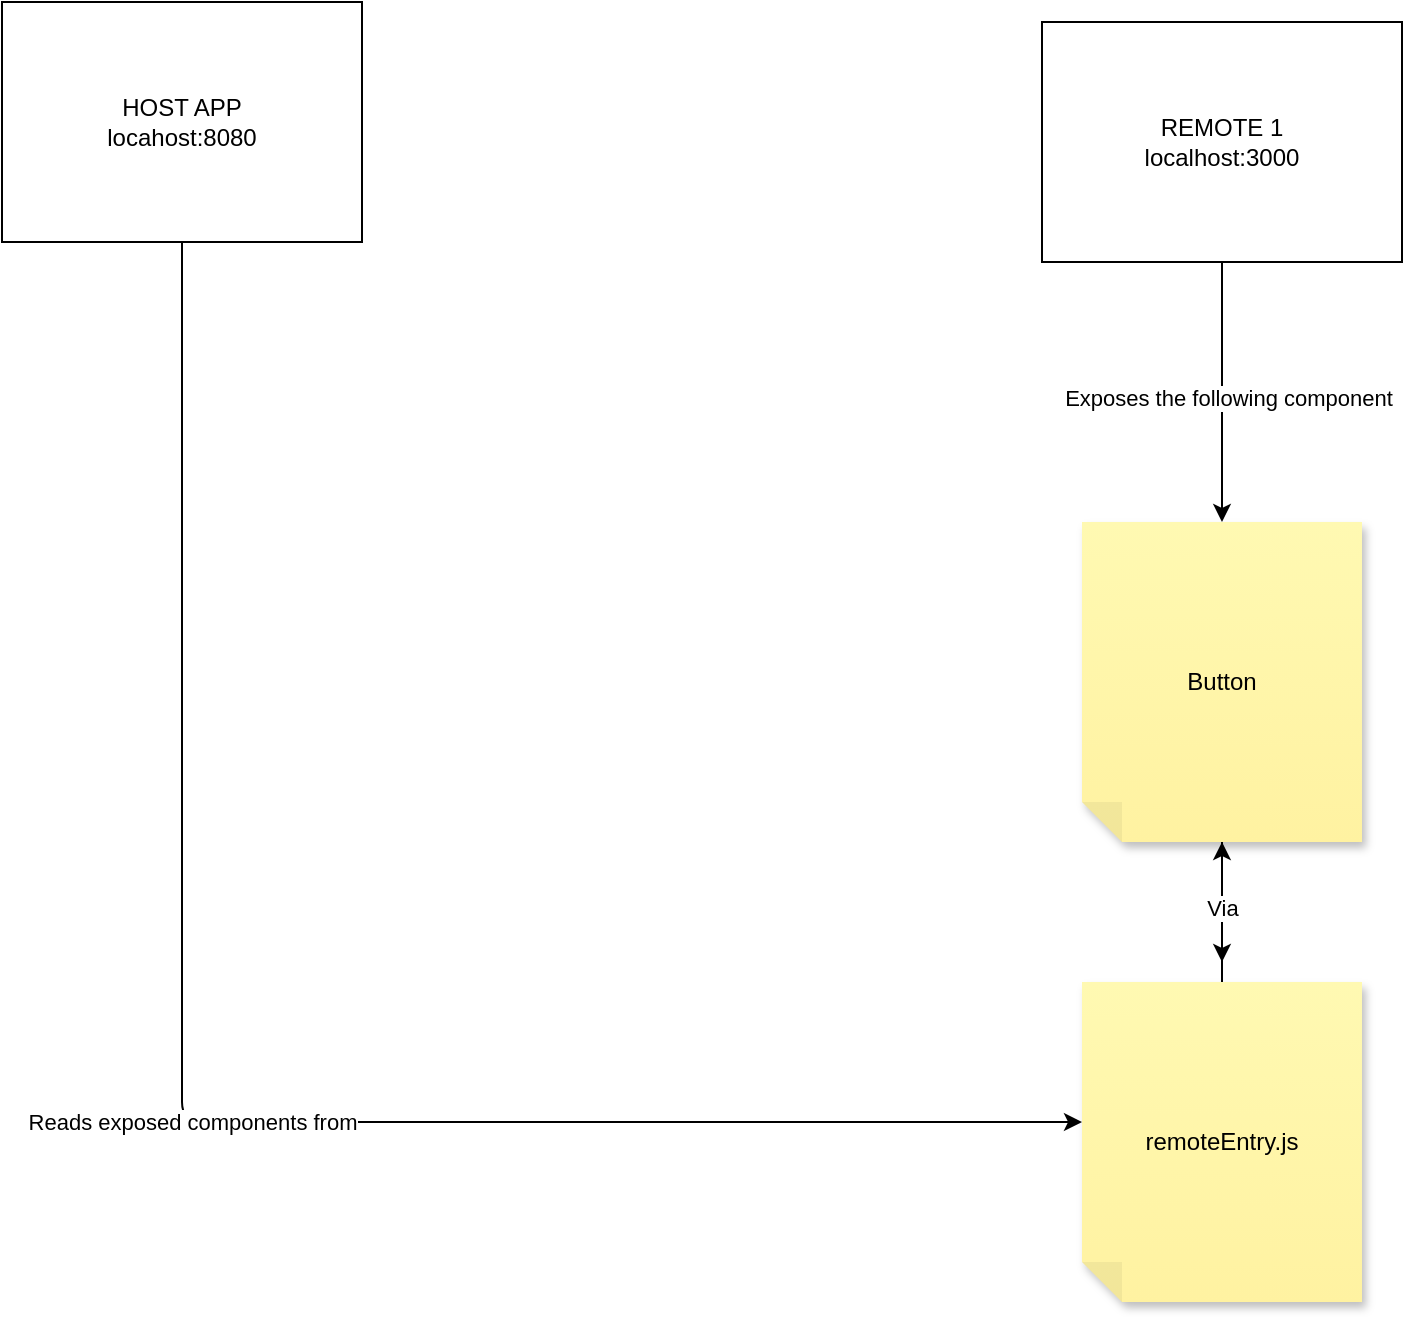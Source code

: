 <mxfile>
    <diagram id="RcZoiuO4RbPnpOyqhmcZ" name="Page-1">
        <mxGraphModel dx="954" dy="873" grid="1" gridSize="10" guides="1" tooltips="1" connect="1" arrows="1" fold="1" page="1" pageScale="1" pageWidth="850" pageHeight="1100" math="0" shadow="0">
            <root>
                <mxCell id="0"/>
                <mxCell id="1" parent="0"/>
                <mxCell id="9" value="Reads exposed components from" style="edgeStyle=none;html=1;entryX=0;entryY=0;entryDx=140;entryDy=90;entryPerimeter=0;" edge="1" parent="1" target="11">
                    <mxGeometry relative="1" as="geometry">
                        <mxPoint x="130" y="150" as="sourcePoint"/>
                        <mxPoint x="140" y="640" as="targetPoint"/>
                        <Array as="points">
                            <mxPoint x="130" y="590"/>
                        </Array>
                    </mxGeometry>
                </mxCell>
                <mxCell id="4" value="HOST APP&lt;br&gt;locahost:8080" style="whiteSpace=wrap;html=1;" vertex="1" parent="1">
                    <mxGeometry x="40" y="30" width="180" height="120" as="geometry"/>
                </mxCell>
                <mxCell id="6" style="edgeStyle=none;html=1;" edge="1" parent="1" source="5">
                    <mxGeometry relative="1" as="geometry">
                        <mxPoint x="650" y="290" as="targetPoint"/>
                    </mxGeometry>
                </mxCell>
                <mxCell id="8" value="Exposes the following component" style="edgeLabel;html=1;align=center;verticalAlign=middle;resizable=0;points=[];" vertex="1" connectable="0" parent="6">
                    <mxGeometry x="0.046" y="3" relative="1" as="geometry">
                        <mxPoint as="offset"/>
                    </mxGeometry>
                </mxCell>
                <mxCell id="5" value="REMOTE 1&lt;br&gt;localhost:3000" style="whiteSpace=wrap;html=1;" vertex="1" parent="1">
                    <mxGeometry x="560" y="40" width="180" height="120" as="geometry"/>
                </mxCell>
                <mxCell id="10" value="s" style="edgeStyle=none;html=1;" edge="1" parent="1" source="7">
                    <mxGeometry relative="1" as="geometry">
                        <mxPoint x="650" y="510" as="targetPoint"/>
                    </mxGeometry>
                </mxCell>
                <mxCell id="7" value="Button" style="shape=note;whiteSpace=wrap;html=1;backgroundOutline=1;fontColor=#000000;darkOpacity=0.05;fillColor=#FFF9B2;strokeColor=none;fillStyle=solid;direction=west;gradientDirection=north;gradientColor=#FFF2A1;shadow=1;size=20;pointerEvents=1;" vertex="1" parent="1">
                    <mxGeometry x="580" y="290" width="140" height="160" as="geometry"/>
                </mxCell>
                <mxCell id="12" value="" style="edgeStyle=none;html=1;" edge="1" parent="1" source="11" target="7">
                    <mxGeometry relative="1" as="geometry"/>
                </mxCell>
                <mxCell id="13" value="Via" style="edgeLabel;html=1;align=center;verticalAlign=middle;resizable=0;points=[];" vertex="1" connectable="0" parent="12">
                    <mxGeometry x="0.057" relative="1" as="geometry">
                        <mxPoint as="offset"/>
                    </mxGeometry>
                </mxCell>
                <mxCell id="11" value="remoteEntry.js" style="shape=note;whiteSpace=wrap;html=1;backgroundOutline=1;fontColor=#000000;darkOpacity=0.05;fillColor=#FFF9B2;strokeColor=none;fillStyle=solid;direction=west;gradientDirection=north;gradientColor=#FFF2A1;shadow=1;size=20;pointerEvents=1;" vertex="1" parent="1">
                    <mxGeometry x="580" y="520" width="140" height="160" as="geometry"/>
                </mxCell>
            </root>
        </mxGraphModel>
    </diagram>
</mxfile>